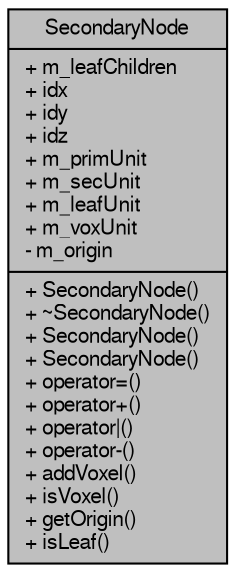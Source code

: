 digraph "SecondaryNode"
{
  edge [fontname="FreeSans",fontsize="10",labelfontname="FreeSans",labelfontsize="10"];
  node [fontname="FreeSans",fontsize="10",shape=record];
  Node1 [label="{SecondaryNode\n|+ m_leafChildren\l+ idx\l+ idy\l+ idz\l+ m_primUnit\l+ m_secUnit\l+ m_leafUnit\l+ m_voxUnit\l- m_origin\l|+ SecondaryNode()\l+ ~SecondaryNode()\l+ SecondaryNode()\l+ SecondaryNode()\l+ operator=()\l+ operator+()\l+ operator\|()\l+ operator-()\l+ addVoxel()\l+ isVoxel()\l+ getOrigin()\l+ isLeaf()\l}",height=0.2,width=0.4,color="black", fillcolor="grey75", style="filled", fontcolor="black"];
}
